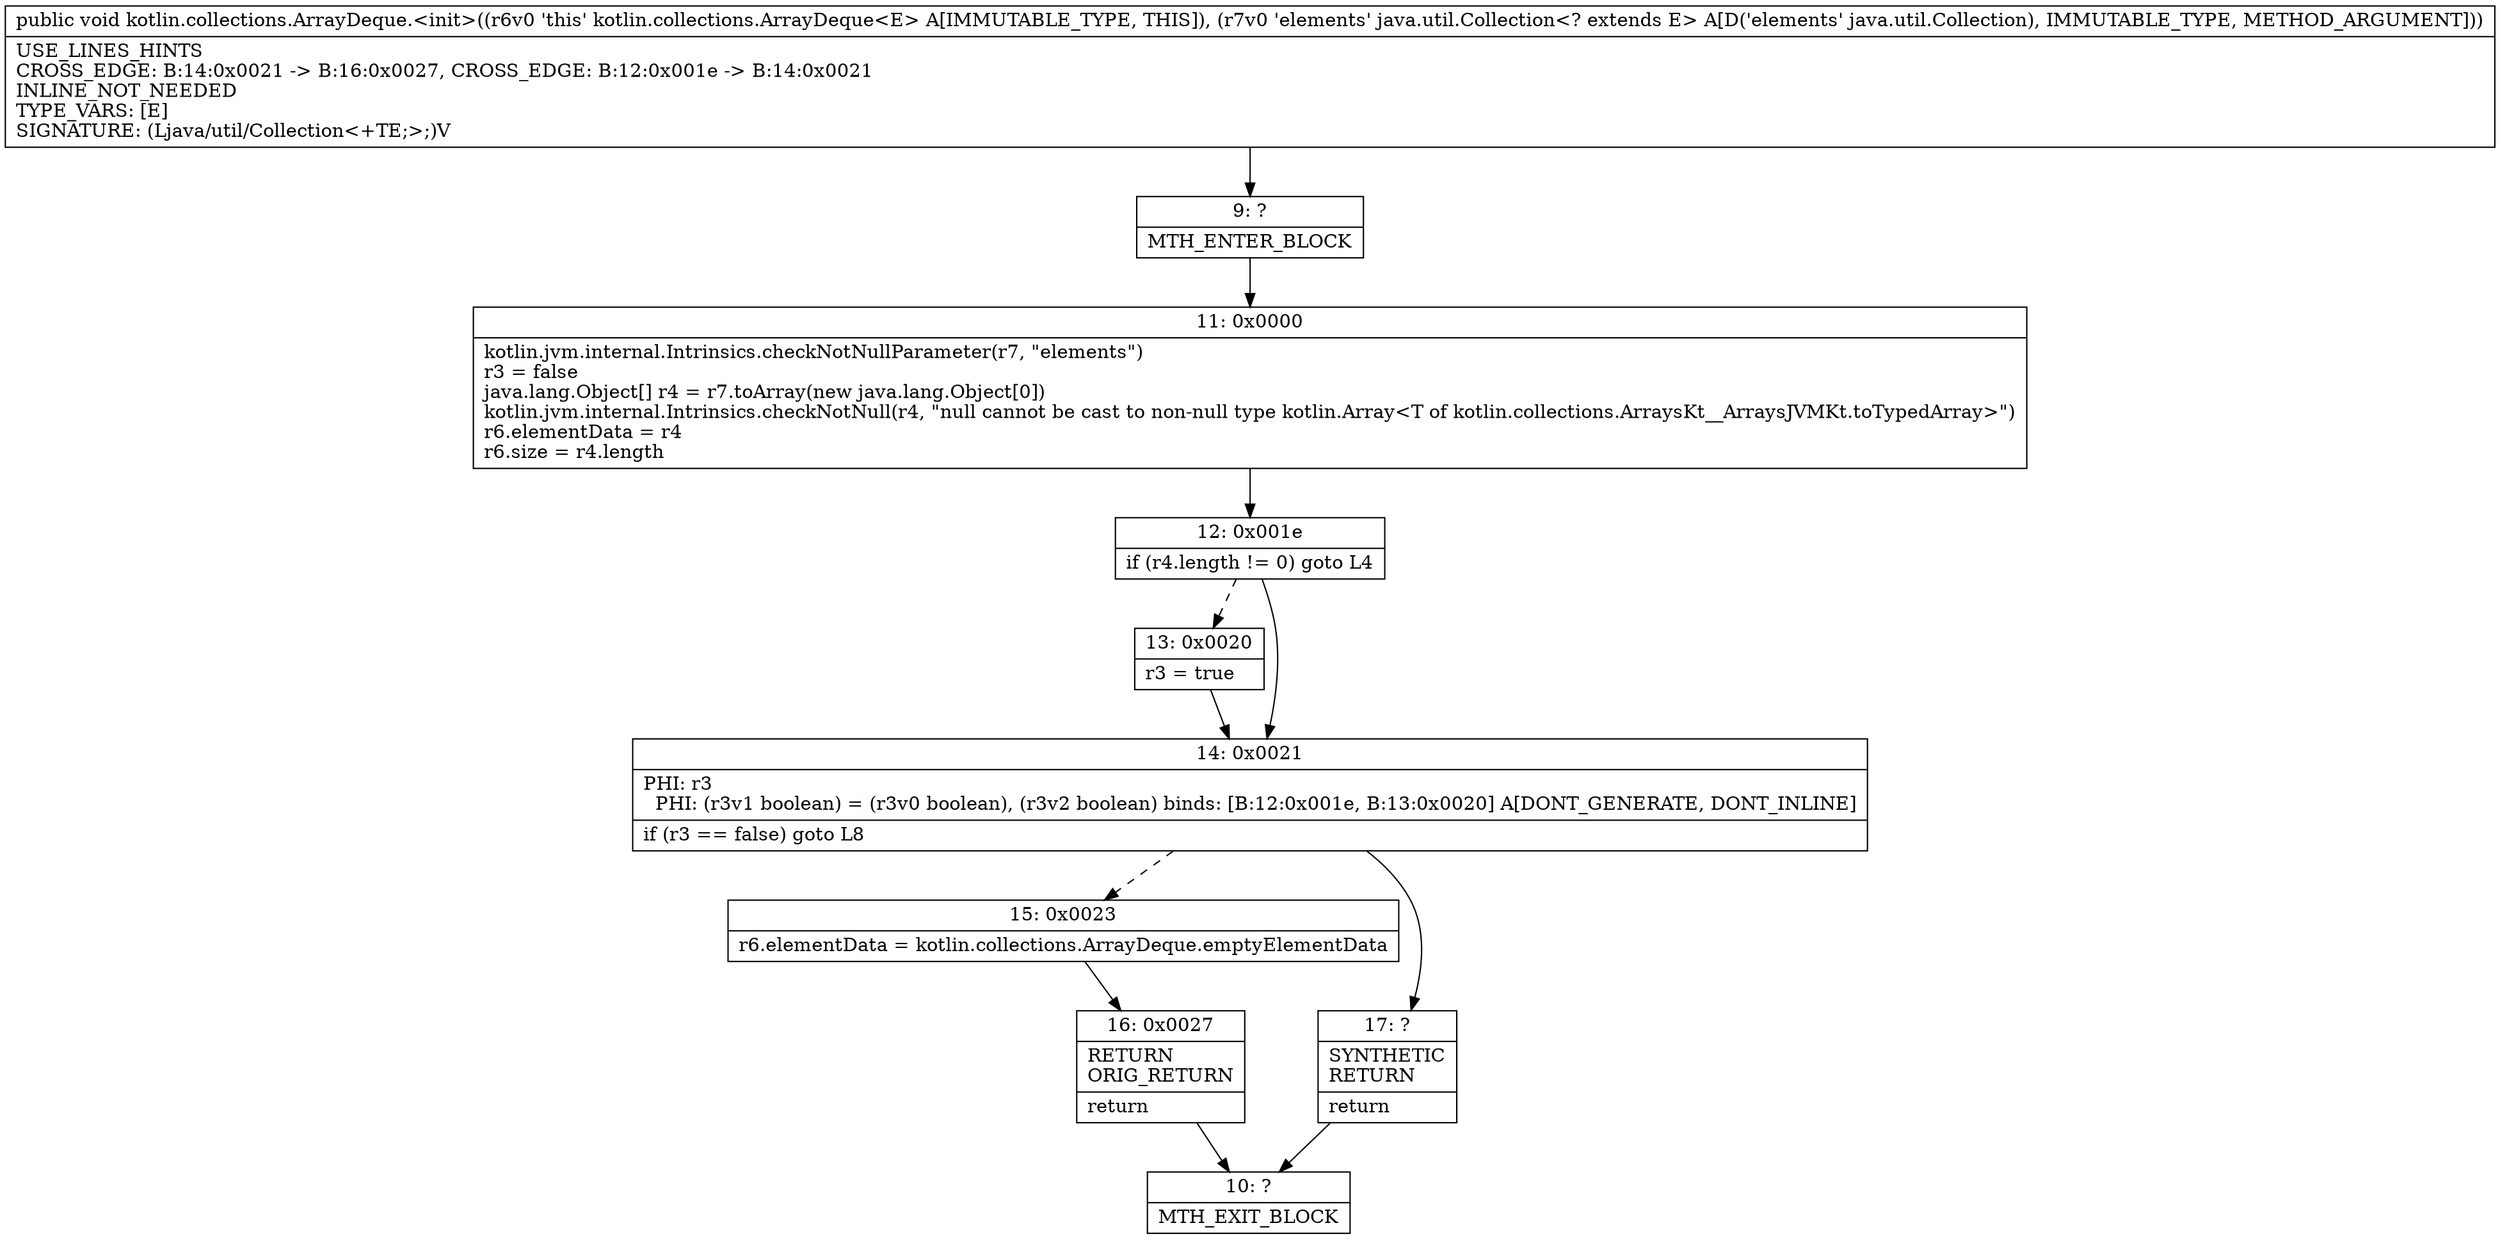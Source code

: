 digraph "CFG forkotlin.collections.ArrayDeque.\<init\>(Ljava\/util\/Collection;)V" {
Node_9 [shape=record,label="{9\:\ ?|MTH_ENTER_BLOCK\l}"];
Node_11 [shape=record,label="{11\:\ 0x0000|kotlin.jvm.internal.Intrinsics.checkNotNullParameter(r7, \"elements\")\lr3 = false\ljava.lang.Object[] r4 = r7.toArray(new java.lang.Object[0])\lkotlin.jvm.internal.Intrinsics.checkNotNull(r4, \"null cannot be cast to non\-null type kotlin.Array\<T of kotlin.collections.ArraysKt__ArraysJVMKt.toTypedArray\>\")\lr6.elementData = r4\lr6.size = r4.length\l}"];
Node_12 [shape=record,label="{12\:\ 0x001e|if (r4.length != 0) goto L4\l}"];
Node_13 [shape=record,label="{13\:\ 0x0020|r3 = true\l}"];
Node_14 [shape=record,label="{14\:\ 0x0021|PHI: r3 \l  PHI: (r3v1 boolean) = (r3v0 boolean), (r3v2 boolean) binds: [B:12:0x001e, B:13:0x0020] A[DONT_GENERATE, DONT_INLINE]\l|if (r3 == false) goto L8\l}"];
Node_15 [shape=record,label="{15\:\ 0x0023|r6.elementData = kotlin.collections.ArrayDeque.emptyElementData\l}"];
Node_16 [shape=record,label="{16\:\ 0x0027|RETURN\lORIG_RETURN\l|return\l}"];
Node_10 [shape=record,label="{10\:\ ?|MTH_EXIT_BLOCK\l}"];
Node_17 [shape=record,label="{17\:\ ?|SYNTHETIC\lRETURN\l|return\l}"];
MethodNode[shape=record,label="{public void kotlin.collections.ArrayDeque.\<init\>((r6v0 'this' kotlin.collections.ArrayDeque\<E\> A[IMMUTABLE_TYPE, THIS]), (r7v0 'elements' java.util.Collection\<? extends E\> A[D('elements' java.util.Collection), IMMUTABLE_TYPE, METHOD_ARGUMENT]))  | USE_LINES_HINTS\lCROSS_EDGE: B:14:0x0021 \-\> B:16:0x0027, CROSS_EDGE: B:12:0x001e \-\> B:14:0x0021\lINLINE_NOT_NEEDED\lTYPE_VARS: [E]\lSIGNATURE: (Ljava\/util\/Collection\<+TE;\>;)V\l}"];
MethodNode -> Node_9;Node_9 -> Node_11;
Node_11 -> Node_12;
Node_12 -> Node_13[style=dashed];
Node_12 -> Node_14;
Node_13 -> Node_14;
Node_14 -> Node_15[style=dashed];
Node_14 -> Node_17;
Node_15 -> Node_16;
Node_16 -> Node_10;
Node_17 -> Node_10;
}

